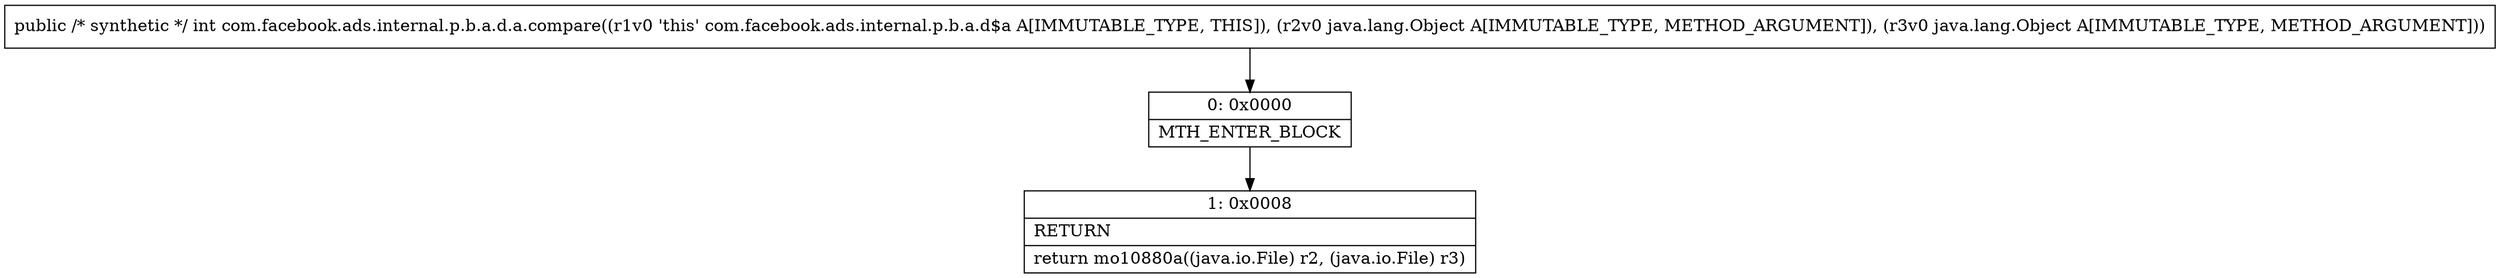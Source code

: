 digraph "CFG forcom.facebook.ads.internal.p.b.a.d.a.compare(Ljava\/lang\/Object;Ljava\/lang\/Object;)I" {
Node_0 [shape=record,label="{0\:\ 0x0000|MTH_ENTER_BLOCK\l}"];
Node_1 [shape=record,label="{1\:\ 0x0008|RETURN\l|return mo10880a((java.io.File) r2, (java.io.File) r3)\l}"];
MethodNode[shape=record,label="{public \/* synthetic *\/ int com.facebook.ads.internal.p.b.a.d.a.compare((r1v0 'this' com.facebook.ads.internal.p.b.a.d$a A[IMMUTABLE_TYPE, THIS]), (r2v0 java.lang.Object A[IMMUTABLE_TYPE, METHOD_ARGUMENT]), (r3v0 java.lang.Object A[IMMUTABLE_TYPE, METHOD_ARGUMENT])) }"];
MethodNode -> Node_0;
Node_0 -> Node_1;
}

